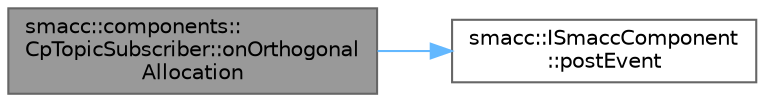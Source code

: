 digraph "smacc::components::CpTopicSubscriber::onOrthogonalAllocation"
{
 // LATEX_PDF_SIZE
  bgcolor="transparent";
  edge [fontname=Helvetica,fontsize=10,labelfontname=Helvetica,labelfontsize=10];
  node [fontname=Helvetica,fontsize=10,shape=box,height=0.2,width=0.4];
  rankdir="LR";
  Node1 [label="smacc::components::\lCpTopicSubscriber::onOrthogonal\lAllocation",height=0.2,width=0.4,color="gray40", fillcolor="grey60", style="filled", fontcolor="black",tooltip=" "];
  Node1 -> Node2 [color="steelblue1",style="solid"];
  Node2 [label="smacc::ISmaccComponent\l::postEvent",height=0.2,width=0.4,color="grey40", fillcolor="white", style="filled",URL="$classsmacc_1_1ISmaccComponent.html#a84455564c2c4b90be58e900050232722",tooltip=" "];
}
